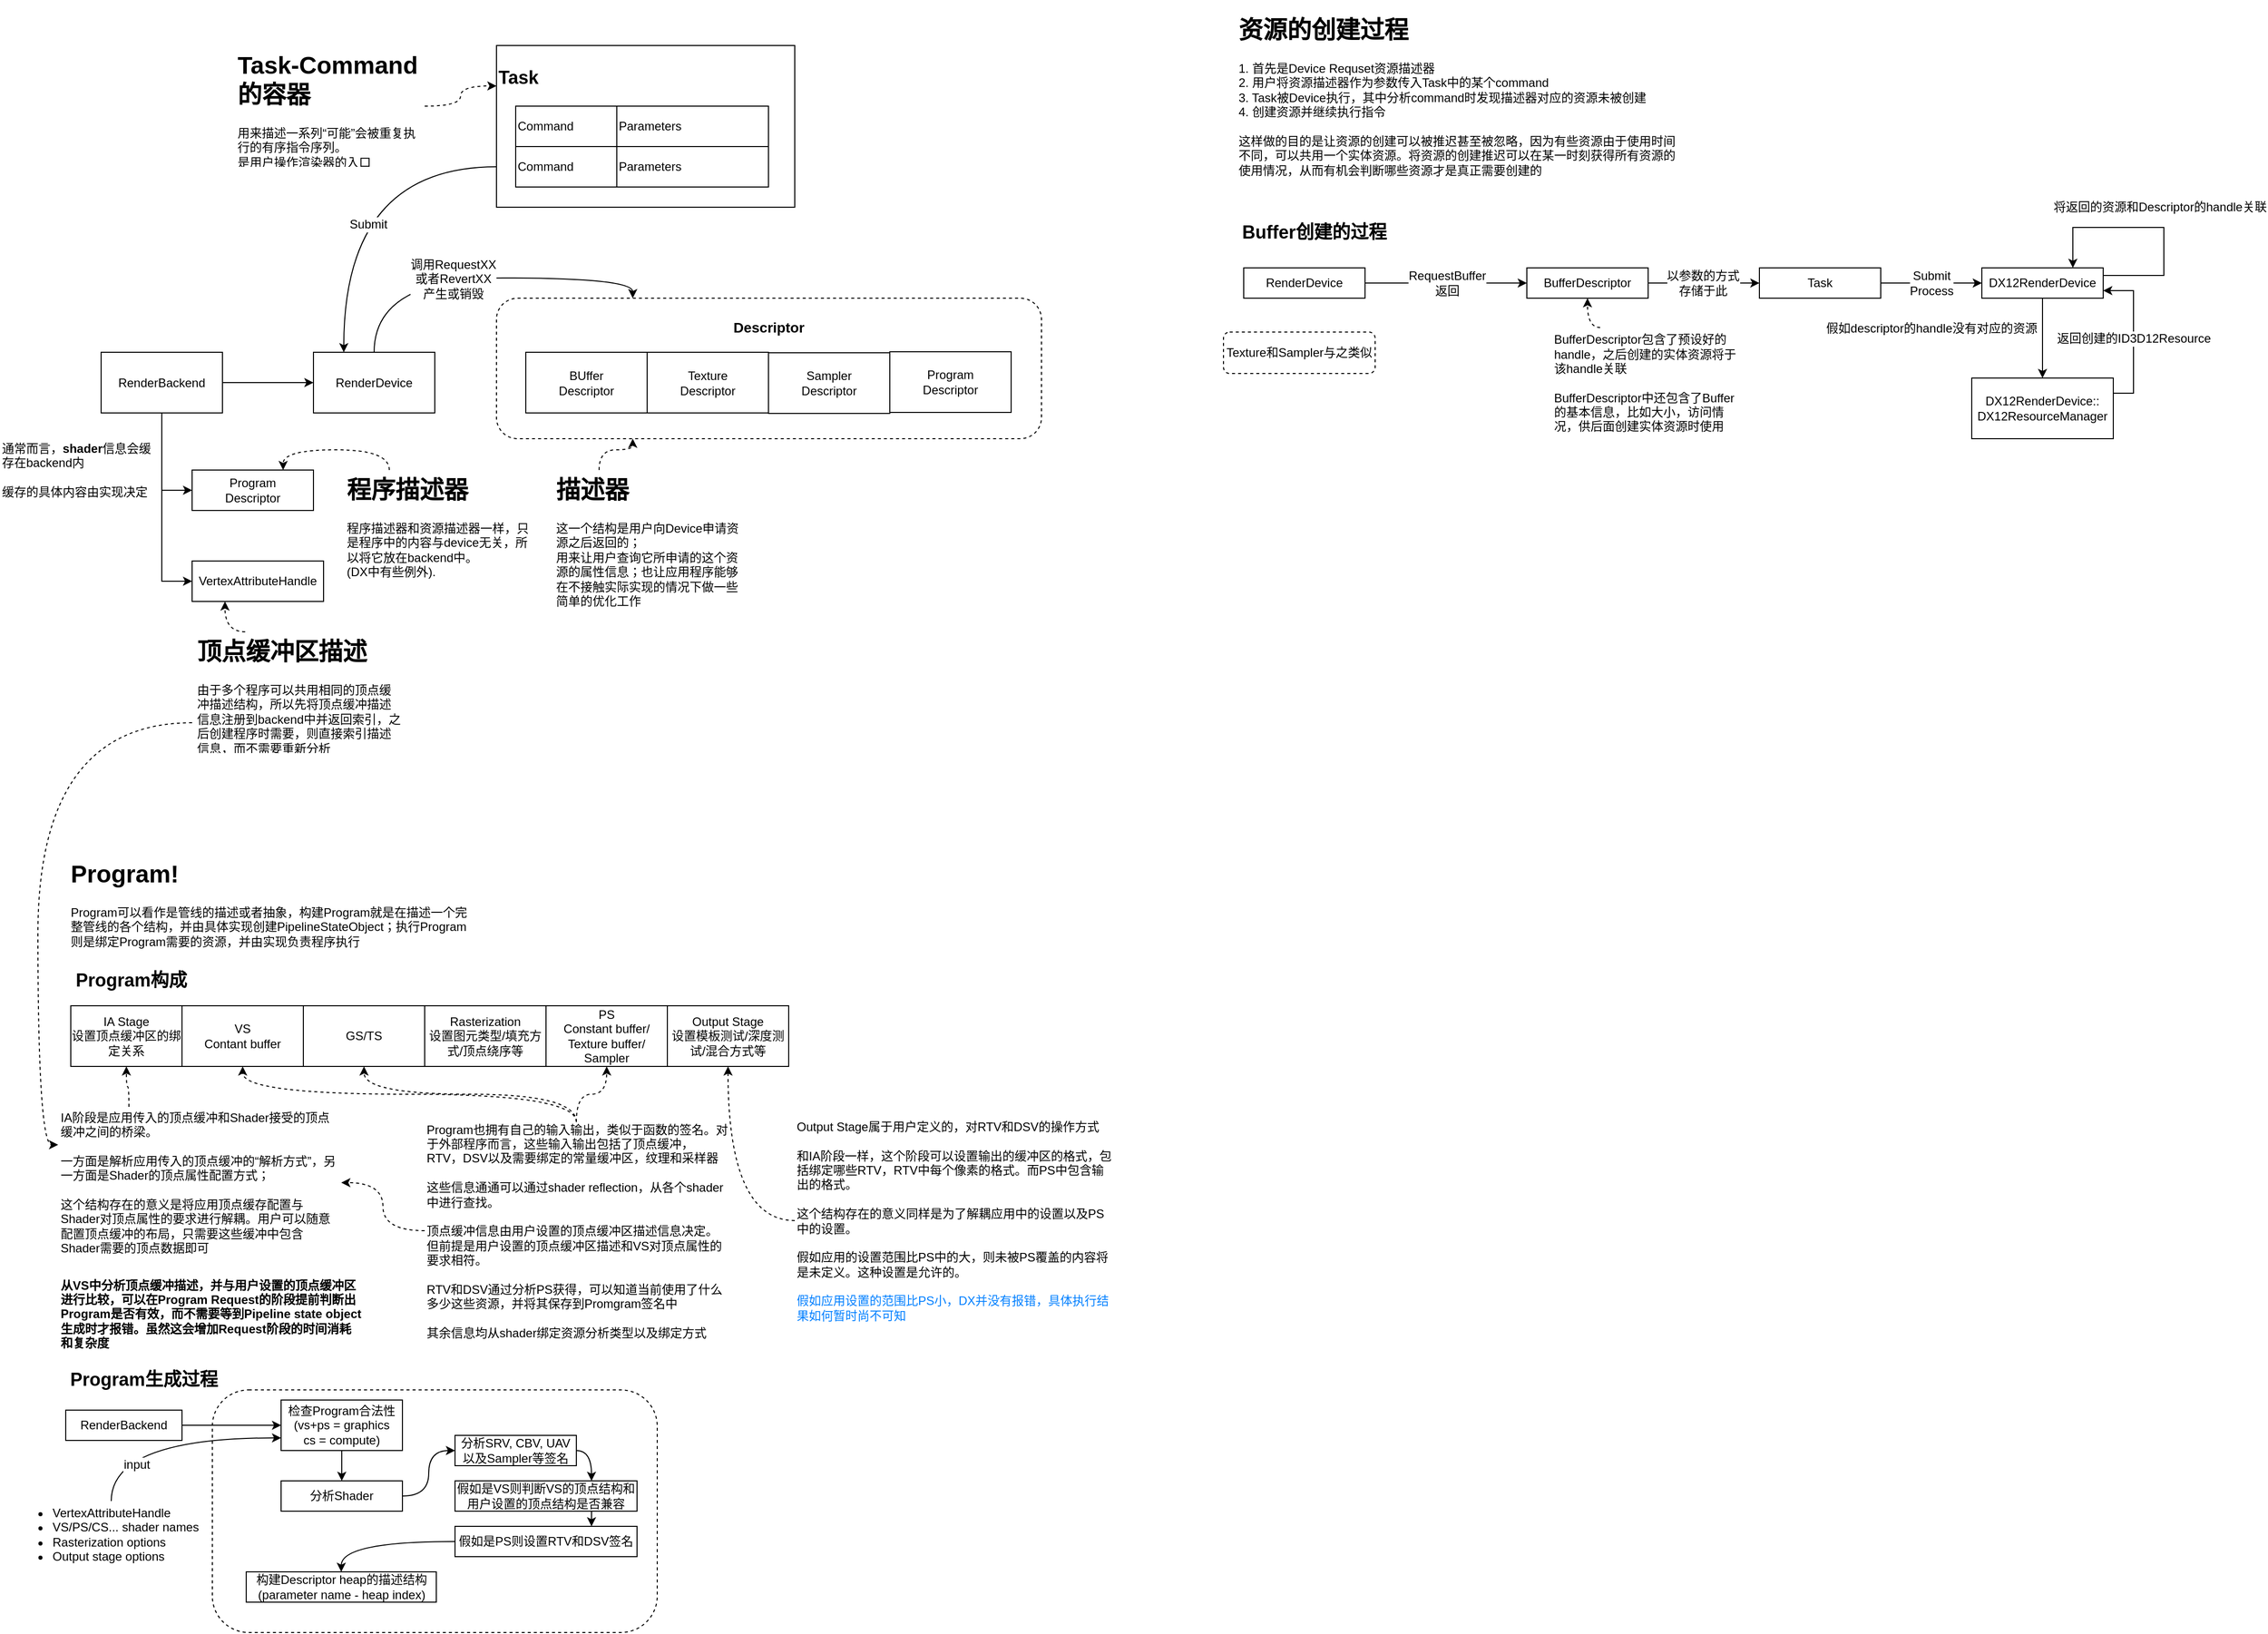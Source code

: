 <mxfile version="11.0.0" type="device"><diagram id="DJ1FyZWYf3Ig5GVW9cU9" name="Abstract"><mxGraphModel dx="1038" dy="609" grid="1" gridSize="10" guides="1" tooltips="1" connect="1" arrows="1" fold="1" page="1" pageScale="1" pageWidth="1169" pageHeight="827" math="0" shadow="0"><root><mxCell id="0"/><mxCell id="1" parent="0"/><mxCell id="HjFKGVYKbLDZBwqlkG3n-57" value="" style="rounded=1;whiteSpace=wrap;html=1;strokeColor=#000000;fillColor=#ffffff;gradientColor=none;align=center;dashed=1;" vertex="1" parent="1"><mxGeometry x="210" y="1390" width="440" height="240" as="geometry"/></mxCell><mxCell id="IwLGWa0UCnIZLqk0-gpy-9" value="&lt;h3&gt;Descriptor&lt;/h3&gt;" style="rounded=1;whiteSpace=wrap;html=1;dashed=1;verticalAlign=top;" parent="1" vertex="1"><mxGeometry x="491" y="310" width="539" height="139" as="geometry"/></mxCell><mxCell id="IwLGWa0UCnIZLqk0-gpy-3" style="edgeStyle=orthogonalEdgeStyle;rounded=0;orthogonalLoop=1;jettySize=auto;html=1;exitX=1;exitY=0.5;exitDx=0;exitDy=0;entryX=0;entryY=0.5;entryDx=0;entryDy=0;" parent="1" source="IwLGWa0UCnIZLqk0-gpy-1" target="IwLGWa0UCnIZLqk0-gpy-2" edge="1"><mxGeometry relative="1" as="geometry"/></mxCell><mxCell id="HjFKGVYKbLDZBwqlkG3n-13" style="rounded=0;orthogonalLoop=1;jettySize=auto;html=1;exitX=0.5;exitY=1;exitDx=0;exitDy=0;entryX=0;entryY=0.5;entryDx=0;entryDy=0;edgeStyle=orthogonalEdgeStyle;" edge="1" parent="1" source="IwLGWa0UCnIZLqk0-gpy-1" target="HjFKGVYKbLDZBwqlkG3n-12"><mxGeometry relative="1" as="geometry"/></mxCell><mxCell id="HjFKGVYKbLDZBwqlkG3n-15" style="edgeStyle=orthogonalEdgeStyle;rounded=0;orthogonalLoop=1;jettySize=auto;html=1;exitX=0.5;exitY=1;exitDx=0;exitDy=0;entryX=0;entryY=0.5;entryDx=0;entryDy=0;" edge="1" parent="1" source="IwLGWa0UCnIZLqk0-gpy-1" target="HjFKGVYKbLDZBwqlkG3n-14"><mxGeometry relative="1" as="geometry"/></mxCell><mxCell id="IwLGWa0UCnIZLqk0-gpy-1" value="RenderBackend" style="rounded=0;whiteSpace=wrap;html=1;" parent="1" vertex="1"><mxGeometry x="100" y="363.5" width="120" height="60" as="geometry"/></mxCell><mxCell id="IwLGWa0UCnIZLqk0-gpy-12" style="edgeStyle=orthogonalEdgeStyle;curved=1;rounded=0;orthogonalLoop=1;jettySize=auto;html=1;exitX=0.5;exitY=0;exitDx=0;exitDy=0;entryX=0.25;entryY=0;entryDx=0;entryDy=0;" parent="1" source="IwLGWa0UCnIZLqk0-gpy-2" target="IwLGWa0UCnIZLqk0-gpy-9" edge="1"><mxGeometry relative="1" as="geometry"/></mxCell><mxCell id="IwLGWa0UCnIZLqk0-gpy-13" value="调用RequestXX&lt;br&gt;或者RevertXX&lt;br&gt;产生或销毁&lt;br&gt;" style="text;html=1;resizable=0;points=[];align=center;verticalAlign=middle;labelBackgroundColor=#ffffff;" parent="IwLGWa0UCnIZLqk0-gpy-12" vertex="1" connectable="0"><mxGeometry x="-0.136" y="-1" relative="1" as="geometry"><mxPoint as="offset"/></mxGeometry></mxCell><mxCell id="IwLGWa0UCnIZLqk0-gpy-2" value="RenderDevice" style="rounded=0;whiteSpace=wrap;html=1;" parent="1" vertex="1"><mxGeometry x="310" y="363.5" width="120" height="60" as="geometry"/></mxCell><mxCell id="IwLGWa0UCnIZLqk0-gpy-22" style="edgeStyle=orthogonalEdgeStyle;curved=1;rounded=0;orthogonalLoop=1;jettySize=auto;html=1;exitX=0;exitY=0.75;exitDx=0;exitDy=0;entryX=0.25;entryY=0;entryDx=0;entryDy=0;" parent="1" source="IwLGWa0UCnIZLqk0-gpy-5" target="IwLGWa0UCnIZLqk0-gpy-2" edge="1"><mxGeometry relative="1" as="geometry"/></mxCell><mxCell id="IwLGWa0UCnIZLqk0-gpy-23" value="Submit" style="text;html=1;resizable=0;points=[];align=center;verticalAlign=middle;labelBackgroundColor=#ffffff;" parent="IwLGWa0UCnIZLqk0-gpy-22" vertex="1" connectable="0"><mxGeometry x="-0.237" y="57" relative="1" as="geometry"><mxPoint as="offset"/></mxGeometry></mxCell><mxCell id="IwLGWa0UCnIZLqk0-gpy-5" value="&lt;h2&gt;Task&lt;/h2&gt;" style="rounded=0;whiteSpace=wrap;html=1;verticalAlign=top;align=left;" parent="1" vertex="1"><mxGeometry x="491" y="60" width="295" height="160" as="geometry"/></mxCell><mxCell id="IwLGWa0UCnIZLqk0-gpy-6" value="Texture&lt;br&gt;Descriptor&lt;br&gt;" style="rounded=0;whiteSpace=wrap;html=1;" parent="1" vertex="1"><mxGeometry x="640" y="363.5" width="120" height="60" as="geometry"/></mxCell><mxCell id="IwLGWa0UCnIZLqk0-gpy-7" value="BUffer&lt;br&gt;Descriptor&lt;br&gt;" style="rounded=0;whiteSpace=wrap;html=1;" parent="1" vertex="1"><mxGeometry x="520" y="363.5" width="120" height="60" as="geometry"/></mxCell><mxCell id="IwLGWa0UCnIZLqk0-gpy-11" style="edgeStyle=orthogonalEdgeStyle;rounded=0;orthogonalLoop=1;jettySize=auto;html=1;exitX=0.25;exitY=0;exitDx=0;exitDy=0;entryX=0.25;entryY=1;entryDx=0;entryDy=0;curved=1;dashed=1;" parent="1" source="IwLGWa0UCnIZLqk0-gpy-10" target="IwLGWa0UCnIZLqk0-gpy-9" edge="1"><mxGeometry relative="1" as="geometry"/></mxCell><mxCell id="IwLGWa0UCnIZLqk0-gpy-10" value="&lt;h1&gt;描述器&lt;/h1&gt;&lt;div&gt;这一个结构是用户向Device申请资源之后返回的；&lt;br&gt;用来让用户查询它所申请的这个资源的属性信息；也让应用程序能够在不接触实际实现的情况下做一些简单的优化工作&lt;/div&gt;" style="text;html=1;strokeColor=none;fillColor=none;spacing=5;spacingTop=-20;whiteSpace=wrap;overflow=hidden;rounded=0;dashed=1;" parent="1" vertex="1"><mxGeometry x="545" y="480" width="190" height="140" as="geometry"/></mxCell><mxCell id="IwLGWa0UCnIZLqk0-gpy-16" value="" style="group" parent="1" vertex="1" connectable="0"><mxGeometry x="510" y="120" width="250" height="40" as="geometry"/></mxCell><mxCell id="IwLGWa0UCnIZLqk0-gpy-14" value="Command" style="rounded=0;whiteSpace=wrap;html=1;align=left;" parent="IwLGWa0UCnIZLqk0-gpy-16" vertex="1"><mxGeometry width="100" height="40" as="geometry"/></mxCell><mxCell id="IwLGWa0UCnIZLqk0-gpy-15" value="Parameters" style="rounded=0;whiteSpace=wrap;html=1;align=left;" parent="IwLGWa0UCnIZLqk0-gpy-16" vertex="1"><mxGeometry x="100" width="150" height="40" as="geometry"/></mxCell><mxCell id="IwLGWa0UCnIZLqk0-gpy-17" value="" style="group" parent="1" vertex="1" connectable="0"><mxGeometry x="510" y="160" width="250" height="40" as="geometry"/></mxCell><mxCell id="IwLGWa0UCnIZLqk0-gpy-18" value="Command" style="rounded=0;whiteSpace=wrap;html=1;align=left;" parent="IwLGWa0UCnIZLqk0-gpy-17" vertex="1"><mxGeometry width="100" height="40" as="geometry"/></mxCell><mxCell id="IwLGWa0UCnIZLqk0-gpy-19" value="Parameters" style="rounded=0;whiteSpace=wrap;html=1;align=left;" parent="IwLGWa0UCnIZLqk0-gpy-17" vertex="1"><mxGeometry x="100" width="150" height="40" as="geometry"/></mxCell><mxCell id="IwLGWa0UCnIZLqk0-gpy-21" style="edgeStyle=orthogonalEdgeStyle;curved=1;rounded=0;orthogonalLoop=1;jettySize=auto;html=1;exitX=1;exitY=0.5;exitDx=0;exitDy=0;entryX=0;entryY=0.25;entryDx=0;entryDy=0;dashed=1;" parent="1" source="IwLGWa0UCnIZLqk0-gpy-20" target="IwLGWa0UCnIZLqk0-gpy-5" edge="1"><mxGeometry relative="1" as="geometry"/></mxCell><mxCell id="IwLGWa0UCnIZLqk0-gpy-20" value="&lt;h1&gt;Task-Command的容器&lt;/h1&gt;&lt;div&gt;用来描述一系列“可能”会被重复执行的有序指令序列。&lt;br&gt;是用户操作渲染器的入口&lt;/div&gt;" style="text;html=1;strokeColor=none;fillColor=none;spacing=5;spacingTop=-20;whiteSpace=wrap;overflow=hidden;rounded=0;align=left;" parent="1" vertex="1"><mxGeometry x="230" y="60" width="190" height="120" as="geometry"/></mxCell><mxCell id="dRBVyUyhs0jwcK4RIsMr-1" value="Sampler&lt;br&gt;Descriptor" style="rounded=0;whiteSpace=wrap;html=1;" vertex="1" parent="1"><mxGeometry x="760" y="364" width="120" height="60" as="geometry"/></mxCell><mxCell id="dRBVyUyhs0jwcK4RIsMr-2" value="Program&lt;br&gt;Descriptor" style="rounded=0;whiteSpace=wrap;html=1;" vertex="1" parent="1"><mxGeometry x="880" y="363" width="120" height="60" as="geometry"/></mxCell><mxCell id="Z-kZQdgbz6Ttu8B6DMIi-3" value="&lt;h1&gt;资源的创建过程&lt;/h1&gt;&lt;div&gt;1. 首先是Device Requset资源描述器&lt;/div&gt;&lt;div&gt;2. 用户将资源描述器作为参数传入Task中的某个command&lt;/div&gt;&lt;div&gt;3. Task被Device执行，其中分析command时发现描述器对应的资源未被创建&lt;/div&gt;&lt;div&gt;4. 创建资源并继续执行指令&lt;/div&gt;&lt;div&gt;&lt;br&gt;&lt;/div&gt;&lt;div&gt;这样做的目的是让资源的创建可以被推迟甚至被忽略，因为有些资源由于使用时间不同，可以共用一个实体资源。将资源的创建推迟可以在某一时刻获得所有资源的使用情况，从而有机会判断哪些资源才是真正需要创建的&lt;/div&gt;" style="text;html=1;strokeColor=none;fillColor=none;spacing=5;spacingTop=-20;whiteSpace=wrap;overflow=hidden;rounded=0;" vertex="1" parent="1"><mxGeometry x="1220" y="25" width="440" height="170" as="geometry"/></mxCell><mxCell id="Z-kZQdgbz6Ttu8B6DMIi-7" value="&lt;b&gt;&lt;font style=&quot;font-size: 18px&quot;&gt;Buffer创建的过程&lt;/font&gt;&lt;/b&gt;" style="text;html=1;strokeColor=none;fillColor=none;align=center;verticalAlign=middle;whiteSpace=wrap;rounded=0;" vertex="1" parent="1"><mxGeometry x="1220" y="220" width="160" height="50" as="geometry"/></mxCell><mxCell id="Z-kZQdgbz6Ttu8B6DMIi-10" style="edgeStyle=none;rounded=0;orthogonalLoop=1;jettySize=auto;html=1;exitX=1;exitY=0.5;exitDx=0;exitDy=0;entryX=0;entryY=0.5;entryDx=0;entryDy=0;" edge="1" parent="1" source="Z-kZQdgbz6Ttu8B6DMIi-8" target="Z-kZQdgbz6Ttu8B6DMIi-9"><mxGeometry relative="1" as="geometry"/></mxCell><mxCell id="Z-kZQdgbz6Ttu8B6DMIi-11" value="RequestBuffer&lt;br&gt;返回" style="text;html=1;resizable=0;points=[];align=center;verticalAlign=middle;labelBackgroundColor=#ffffff;" vertex="1" connectable="0" parent="Z-kZQdgbz6Ttu8B6DMIi-10"><mxGeometry x="-0.232" y="1" relative="1" as="geometry"><mxPoint x="19" y="1" as="offset"/></mxGeometry></mxCell><mxCell id="Z-kZQdgbz6Ttu8B6DMIi-8" value="RenderDevice" style="rounded=0;whiteSpace=wrap;html=1;" vertex="1" parent="1"><mxGeometry x="1230" y="280" width="120" height="30" as="geometry"/></mxCell><mxCell id="Z-kZQdgbz6Ttu8B6DMIi-13" style="edgeStyle=none;rounded=0;orthogonalLoop=1;jettySize=auto;html=1;exitX=1;exitY=0.5;exitDx=0;exitDy=0;entryX=0;entryY=0.5;entryDx=0;entryDy=0;" edge="1" parent="1" source="Z-kZQdgbz6Ttu8B6DMIi-9" target="Z-kZQdgbz6Ttu8B6DMIi-12"><mxGeometry relative="1" as="geometry"/></mxCell><mxCell id="Z-kZQdgbz6Ttu8B6DMIi-14" value="以参数的方式&lt;br&gt;存储于此" style="text;html=1;resizable=0;points=[];align=center;verticalAlign=middle;labelBackgroundColor=#ffffff;" vertex="1" connectable="0" parent="Z-kZQdgbz6Ttu8B6DMIi-13"><mxGeometry x="-0.2" y="1" relative="1" as="geometry"><mxPoint x="10" y="1" as="offset"/></mxGeometry></mxCell><mxCell id="Z-kZQdgbz6Ttu8B6DMIi-9" value="BufferDescriptor" style="rounded=0;whiteSpace=wrap;html=1;" vertex="1" parent="1"><mxGeometry x="1510" y="280" width="120" height="30" as="geometry"/></mxCell><mxCell id="Z-kZQdgbz6Ttu8B6DMIi-16" style="edgeStyle=none;rounded=0;orthogonalLoop=1;jettySize=auto;html=1;exitX=1;exitY=0.5;exitDx=0;exitDy=0;entryX=0;entryY=0.5;entryDx=0;entryDy=0;" edge="1" parent="1" source="Z-kZQdgbz6Ttu8B6DMIi-12" target="Z-kZQdgbz6Ttu8B6DMIi-15"><mxGeometry relative="1" as="geometry"/></mxCell><mxCell id="Z-kZQdgbz6Ttu8B6DMIi-17" value="Submit&lt;br&gt;Process" style="text;html=1;resizable=0;points=[];align=center;verticalAlign=middle;labelBackgroundColor=#ffffff;" vertex="1" connectable="0" parent="Z-kZQdgbz6Ttu8B6DMIi-16"><mxGeometry x="-0.376" y="-1" relative="1" as="geometry"><mxPoint x="19" y="-1" as="offset"/></mxGeometry></mxCell><mxCell id="Z-kZQdgbz6Ttu8B6DMIi-12" value="Task" style="rounded=0;whiteSpace=wrap;html=1;" vertex="1" parent="1"><mxGeometry x="1740" y="280" width="120" height="30" as="geometry"/></mxCell><mxCell id="HjFKGVYKbLDZBwqlkG3n-1" style="edgeStyle=none;rounded=0;orthogonalLoop=1;jettySize=auto;html=1;exitX=0.5;exitY=1;exitDx=0;exitDy=0;entryX=0.5;entryY=0;entryDx=0;entryDy=0;" edge="1" parent="1" source="Z-kZQdgbz6Ttu8B6DMIi-15" target="Z-kZQdgbz6Ttu8B6DMIi-18"><mxGeometry relative="1" as="geometry"/></mxCell><mxCell id="HjFKGVYKbLDZBwqlkG3n-8" value="假如descriptor的handle没有对应的资源" style="text;html=1;resizable=0;points=[];align=center;verticalAlign=middle;labelBackgroundColor=#ffffff;" vertex="1" connectable="0" parent="HjFKGVYKbLDZBwqlkG3n-1"><mxGeometry x="0.306" y="-2" relative="1" as="geometry"><mxPoint x="-108" y="-22" as="offset"/></mxGeometry></mxCell><mxCell id="Z-kZQdgbz6Ttu8B6DMIi-15" value="DX12RenderDevice" style="rounded=0;whiteSpace=wrap;html=1;" vertex="1" parent="1"><mxGeometry x="1960" y="280" width="120" height="30" as="geometry"/></mxCell><mxCell id="HjFKGVYKbLDZBwqlkG3n-2" style="edgeStyle=orthogonalEdgeStyle;rounded=0;orthogonalLoop=1;jettySize=auto;html=1;exitX=1;exitY=0.25;exitDx=0;exitDy=0;entryX=1;entryY=0.75;entryDx=0;entryDy=0;" edge="1" parent="1" source="Z-kZQdgbz6Ttu8B6DMIi-18" target="Z-kZQdgbz6Ttu8B6DMIi-15"><mxGeometry relative="1" as="geometry"/></mxCell><mxCell id="HjFKGVYKbLDZBwqlkG3n-3" value="返回创建的ID3D12Resource" style="text;html=1;resizable=0;points=[];align=center;verticalAlign=middle;labelBackgroundColor=#ffffff;" vertex="1" connectable="0" parent="HjFKGVYKbLDZBwqlkG3n-2"><mxGeometry x="-0.306" y="1" relative="1" as="geometry"><mxPoint x="1" y="-22" as="offset"/></mxGeometry></mxCell><mxCell id="Z-kZQdgbz6Ttu8B6DMIi-18" value="DX12RenderDevice::&lt;br&gt;DX12ResourceManager" style="rounded=0;whiteSpace=wrap;html=1;" vertex="1" parent="1"><mxGeometry x="1950" y="389" width="140" height="60" as="geometry"/></mxCell><mxCell id="HjFKGVYKbLDZBwqlkG3n-4" style="edgeStyle=orthogonalEdgeStyle;rounded=0;orthogonalLoop=1;jettySize=auto;html=1;exitX=1;exitY=0.25;exitDx=0;exitDy=0;entryX=0.75;entryY=0;entryDx=0;entryDy=0;" edge="1" parent="1" source="Z-kZQdgbz6Ttu8B6DMIi-15" target="Z-kZQdgbz6Ttu8B6DMIi-15"><mxGeometry relative="1" as="geometry"><Array as="points"><mxPoint x="2140" y="288"/><mxPoint x="2140" y="240"/><mxPoint x="2050" y="240"/></Array></mxGeometry></mxCell><mxCell id="HjFKGVYKbLDZBwqlkG3n-5" value="将返回的资源和Descriptor的handle关联" style="text;html=1;resizable=0;points=[];align=center;verticalAlign=middle;labelBackgroundColor=#ffffff;" vertex="1" connectable="0" parent="HjFKGVYKbLDZBwqlkG3n-4"><mxGeometry x="0.084" relative="1" as="geometry"><mxPoint x="17" y="-20" as="offset"/></mxGeometry></mxCell><mxCell id="HjFKGVYKbLDZBwqlkG3n-7" style="edgeStyle=orthogonalEdgeStyle;rounded=0;orthogonalLoop=1;jettySize=auto;html=1;exitX=0.25;exitY=0;exitDx=0;exitDy=0;entryX=0.5;entryY=1;entryDx=0;entryDy=0;curved=1;dashed=1;" edge="1" parent="1" source="HjFKGVYKbLDZBwqlkG3n-6" target="Z-kZQdgbz6Ttu8B6DMIi-9"><mxGeometry relative="1" as="geometry"/></mxCell><mxCell id="HjFKGVYKbLDZBwqlkG3n-6" value="BufferDescriptor包含了预设好的handle，之后创建的实体资源将于该handle关联&lt;br&gt;&lt;br&gt;BufferDescriptor中还包含了Buffer的基本信息，比如大小，访问情况，供后面创建实体资源时使用" style="text;html=1;strokeColor=none;fillColor=none;align=left;verticalAlign=middle;whiteSpace=wrap;rounded=0;" vertex="1" parent="1"><mxGeometry x="1535" y="339" width="190" height="110" as="geometry"/></mxCell><mxCell id="HjFKGVYKbLDZBwqlkG3n-10" value="Texture和Sampler与之类似" style="text;html=1;align=center;verticalAlign=middle;whiteSpace=wrap;rounded=1;fillColor=#ffffff;gradientColor=none;strokeColor=#000000;dashed=1;" vertex="1" parent="1"><mxGeometry x="1210" y="343.5" width="150" height="41" as="geometry"/></mxCell><mxCell id="HjFKGVYKbLDZBwqlkG3n-12" value="Program&lt;br&gt;Descriptor" style="rounded=0;whiteSpace=wrap;html=1;strokeColor=#000000;fillColor=#ffffff;gradientColor=none;" vertex="1" parent="1"><mxGeometry x="190" y="480" width="120" height="40" as="geometry"/></mxCell><mxCell id="HjFKGVYKbLDZBwqlkG3n-14" value="VertexAttributeHandle" style="rounded=0;whiteSpace=wrap;html=1;strokeColor=#000000;fillColor=#ffffff;gradientColor=none;" vertex="1" parent="1"><mxGeometry x="190" y="570" width="130" height="40" as="geometry"/></mxCell><mxCell id="HjFKGVYKbLDZBwqlkG3n-18" style="edgeStyle=orthogonalEdgeStyle;curved=1;rounded=0;orthogonalLoop=1;jettySize=auto;html=1;exitX=0.25;exitY=0;exitDx=0;exitDy=0;entryX=0.75;entryY=0;entryDx=0;entryDy=0;dashed=1;" edge="1" parent="1" source="HjFKGVYKbLDZBwqlkG3n-16" target="HjFKGVYKbLDZBwqlkG3n-12"><mxGeometry relative="1" as="geometry"/></mxCell><mxCell id="HjFKGVYKbLDZBwqlkG3n-16" value="&lt;h1&gt;程序描述器&lt;/h1&gt;&lt;p&gt;程序描述器和资源描述器一样，只是程序中的内容与device无关，所以将它放在backend中。&lt;br&gt;(DX中有些例外).&lt;/p&gt;" style="text;html=1;strokeColor=none;fillColor=none;spacing=5;spacingTop=-20;whiteSpace=wrap;overflow=hidden;rounded=0;" vertex="1" parent="1"><mxGeometry x="337.5" y="480" width="190" height="120" as="geometry"/></mxCell><mxCell id="HjFKGVYKbLDZBwqlkG3n-20" style="edgeStyle=orthogonalEdgeStyle;curved=1;rounded=0;orthogonalLoop=1;jettySize=auto;html=1;exitX=0.25;exitY=0;exitDx=0;exitDy=0;entryX=0.25;entryY=1;entryDx=0;entryDy=0;dashed=1;" edge="1" parent="1" source="HjFKGVYKbLDZBwqlkG3n-19" target="HjFKGVYKbLDZBwqlkG3n-14"><mxGeometry relative="1" as="geometry"/></mxCell><mxCell id="HjFKGVYKbLDZBwqlkG3n-31" style="edgeStyle=orthogonalEdgeStyle;curved=1;rounded=0;orthogonalLoop=1;jettySize=auto;html=1;exitX=0;exitY=0.75;exitDx=0;exitDy=0;entryX=0;entryY=0.25;entryDx=0;entryDy=0;dashed=1;" edge="1" parent="1" source="HjFKGVYKbLDZBwqlkG3n-19" target="HjFKGVYKbLDZBwqlkG3n-29"><mxGeometry relative="1" as="geometry"/></mxCell><mxCell id="HjFKGVYKbLDZBwqlkG3n-19" value="&lt;h1&gt;顶点缓冲区描述&lt;/h1&gt;&lt;p&gt;由于多个程序可以共用相同的顶点缓冲描述结构，所以先将顶点缓冲描述信息注册到backend中并返回索引，之后创建程序时需要，则直接索引描述信息，而不需要重新分析&lt;/p&gt;" style="text;html=1;strokeColor=none;fillColor=none;spacing=5;spacingTop=-20;whiteSpace=wrap;overflow=hidden;rounded=0;" vertex="1" parent="1"><mxGeometry x="190" y="640" width="210" height="120" as="geometry"/></mxCell><mxCell id="HjFKGVYKbLDZBwqlkG3n-21" value="&lt;h1&gt;Program!&lt;/h1&gt;&lt;p&gt;Program可以看作是管线的描述或者抽象，构建Program就是在描述一个完整管线的各个结构，并由具体实现创建PipelineStateObject；执行Program则是绑定Program需要的资源，并由实现负责程序执行&lt;/p&gt;" style="text;html=1;strokeColor=none;fillColor=none;spacing=5;spacingTop=-20;whiteSpace=wrap;overflow=hidden;rounded=0;" vertex="1" parent="1"><mxGeometry x="65" y="860" width="405" height="100" as="geometry"/></mxCell><mxCell id="HjFKGVYKbLDZBwqlkG3n-22" value="IA Stage&lt;br&gt;设置顶点缓冲区的绑定关系" style="rounded=0;whiteSpace=wrap;html=1;strokeColor=#000000;fillColor=#ffffff;gradientColor=none;" vertex="1" parent="1"><mxGeometry x="70" y="1010" width="110" height="60" as="geometry"/></mxCell><mxCell id="HjFKGVYKbLDZBwqlkG3n-23" value="VS&lt;br&gt;Contant buffer" style="rounded=0;whiteSpace=wrap;html=1;strokeColor=#000000;fillColor=#ffffff;gradientColor=none;" vertex="1" parent="1"><mxGeometry x="180" y="1010" width="120" height="60" as="geometry"/></mxCell><mxCell id="HjFKGVYKbLDZBwqlkG3n-24" value="GS/TS" style="rounded=0;whiteSpace=wrap;html=1;strokeColor=#000000;fillColor=#ffffff;gradientColor=none;" vertex="1" parent="1"><mxGeometry x="300" y="1010" width="120" height="60" as="geometry"/></mxCell><mxCell id="HjFKGVYKbLDZBwqlkG3n-25" value="Rasterization&lt;br&gt;设置图元类型/填充方式/顶点绕序等" style="rounded=0;whiteSpace=wrap;html=1;strokeColor=#000000;fillColor=#ffffff;gradientColor=none;" vertex="1" parent="1"><mxGeometry x="420" y="1010" width="120" height="60" as="geometry"/></mxCell><mxCell id="HjFKGVYKbLDZBwqlkG3n-26" value="PS&lt;br&gt;Constant buffer/&lt;br&gt;Texture buffer/&lt;br&gt;Sampler" style="rounded=0;whiteSpace=wrap;html=1;strokeColor=#000000;fillColor=#ffffff;gradientColor=none;" vertex="1" parent="1"><mxGeometry x="540" y="1010" width="120" height="60" as="geometry"/></mxCell><mxCell id="HjFKGVYKbLDZBwqlkG3n-27" value="Output Stage&lt;br&gt;设置模板测试/深度测试/混合方式等" style="rounded=0;whiteSpace=wrap;html=1;strokeColor=#000000;fillColor=#ffffff;gradientColor=none;" vertex="1" parent="1"><mxGeometry x="660" y="1010" width="120" height="60" as="geometry"/></mxCell><mxCell id="HjFKGVYKbLDZBwqlkG3n-28" value="&lt;font style=&quot;font-size: 18px&quot;&gt;&lt;b&gt;Program构成&lt;/b&gt;&lt;/font&gt;" style="text;html=1;strokeColor=none;fillColor=none;align=center;verticalAlign=middle;whiteSpace=wrap;rounded=0;" vertex="1" parent="1"><mxGeometry x="70" y="975" width="120" height="20" as="geometry"/></mxCell><mxCell id="HjFKGVYKbLDZBwqlkG3n-30" style="edgeStyle=orthogonalEdgeStyle;curved=1;rounded=0;orthogonalLoop=1;jettySize=auto;html=1;exitX=0.25;exitY=0;exitDx=0;exitDy=0;entryX=0.5;entryY=1;entryDx=0;entryDy=0;dashed=1;" edge="1" parent="1" source="HjFKGVYKbLDZBwqlkG3n-29" target="HjFKGVYKbLDZBwqlkG3n-22"><mxGeometry relative="1" as="geometry"/></mxCell><mxCell id="HjFKGVYKbLDZBwqlkG3n-29" value="IA阶段是应用传入的顶点缓冲和Shader接受的顶点缓冲之间的桥梁。&lt;br&gt;&lt;br&gt;一方面是解析应用传入的顶点缓冲的“解析方式”，另一方面是Shader的顶点属性配置方式；&lt;br&gt;&lt;br&gt;这个结构存在的意义是将应用顶点缓存配置与Shader对顶点属性的要求进行解耦。用户可以随意配置顶点缓冲的布局，只需要这些缓冲中包含Shader需要的顶点数据即可" style="text;html=1;strokeColor=none;fillColor=none;align=left;verticalAlign=middle;whiteSpace=wrap;rounded=0;" vertex="1" parent="1"><mxGeometry x="57.5" y="1110" width="280" height="150" as="geometry"/></mxCell><mxCell id="HjFKGVYKbLDZBwqlkG3n-33" style="edgeStyle=orthogonalEdgeStyle;curved=1;rounded=0;orthogonalLoop=1;jettySize=auto;html=1;exitX=0.5;exitY=0;exitDx=0;exitDy=0;entryX=0.5;entryY=1;entryDx=0;entryDy=0;dashed=1;" edge="1" parent="1" source="HjFKGVYKbLDZBwqlkG3n-32" target="HjFKGVYKbLDZBwqlkG3n-23"><mxGeometry relative="1" as="geometry"/></mxCell><mxCell id="HjFKGVYKbLDZBwqlkG3n-34" style="edgeStyle=orthogonalEdgeStyle;curved=1;rounded=0;orthogonalLoop=1;jettySize=auto;html=1;exitX=0.5;exitY=0;exitDx=0;exitDy=0;dashed=1;" edge="1" parent="1" source="HjFKGVYKbLDZBwqlkG3n-32" target="HjFKGVYKbLDZBwqlkG3n-24"><mxGeometry relative="1" as="geometry"/></mxCell><mxCell id="HjFKGVYKbLDZBwqlkG3n-35" style="edgeStyle=orthogonalEdgeStyle;curved=1;rounded=0;orthogonalLoop=1;jettySize=auto;html=1;exitX=0.5;exitY=0;exitDx=0;exitDy=0;entryX=0.5;entryY=1;entryDx=0;entryDy=0;dashed=1;" edge="1" parent="1" source="HjFKGVYKbLDZBwqlkG3n-32" target="HjFKGVYKbLDZBwqlkG3n-26"><mxGeometry relative="1" as="geometry"/></mxCell><mxCell id="HjFKGVYKbLDZBwqlkG3n-36" style="edgeStyle=orthogonalEdgeStyle;curved=1;rounded=0;orthogonalLoop=1;jettySize=auto;html=1;exitX=0;exitY=0.5;exitDx=0;exitDy=0;dashed=1;" edge="1" parent="1" source="HjFKGVYKbLDZBwqlkG3n-32" target="HjFKGVYKbLDZBwqlkG3n-29"><mxGeometry relative="1" as="geometry"/></mxCell><mxCell id="HjFKGVYKbLDZBwqlkG3n-32" value="Program也拥有自己的输入输出，类似于函数的签名。对于外部程序而言，这些输入输出包括了顶点缓冲，RTV，DSV以及需要绑定的常量缓冲区，纹理和采样器&lt;br&gt;&lt;br&gt;这些信息通通可以通过shader reflection，从各个shader中进行查找。&lt;br&gt;&lt;br&gt;顶点缓冲信息由用户设置的顶点缓冲区描述信息决定。但前提是用户设置的顶点缓冲区描述和VS对顶点属性的要求相符。&lt;br&gt;&lt;br&gt;RTV和DSV通过分析PS获得，可以知道当前使用了什么多少这些资源，并将其保存到Promgram签名中&lt;br&gt;&lt;br&gt;其余信息均从shader绑定资源分析类型以及绑定方式" style="text;html=1;strokeColor=none;fillColor=none;align=left;verticalAlign=middle;whiteSpace=wrap;rounded=0;" vertex="1" parent="1"><mxGeometry x="420" y="1125" width="300" height="215" as="geometry"/></mxCell><mxCell id="HjFKGVYKbLDZBwqlkG3n-39" style="edgeStyle=orthogonalEdgeStyle;curved=1;rounded=0;orthogonalLoop=1;jettySize=auto;html=1;exitX=0;exitY=0.5;exitDx=0;exitDy=0;entryX=0.5;entryY=1;entryDx=0;entryDy=0;dashed=1;" edge="1" parent="1" source="HjFKGVYKbLDZBwqlkG3n-38" target="HjFKGVYKbLDZBwqlkG3n-27"><mxGeometry relative="1" as="geometry"/></mxCell><mxCell id="HjFKGVYKbLDZBwqlkG3n-38" value="Output Stage属于用户定义的，对RTV和DSV的操作方式&lt;br&gt;&lt;br&gt;和IA阶段一样，这个阶段可以设置输出的缓冲区的格式，包括绑定哪些RTV，RTV中每个像素的格式。而PS中包含输出的格式。&lt;br&gt;&lt;br&gt;这个结构存在的意义同样是为了解耦应用中的设置以及PS中的设置。&lt;br&gt;&lt;br&gt;假如应用的设置范围比PS中的大，则未被PS覆盖的内容将是未定义。这种设置是允许的。&lt;br&gt;&lt;br&gt;&lt;font color=&quot;#007fff&quot;&gt;假如应用设置的范围比PS小，DX并没有报错，具体执行结果如何暂时尚不可知&lt;/font&gt;" style="text;html=1;strokeColor=none;fillColor=none;align=left;verticalAlign=middle;whiteSpace=wrap;rounded=0;" vertex="1" parent="1"><mxGeometry x="786" y="1125" width="314" height="195" as="geometry"/></mxCell><mxCell id="HjFKGVYKbLDZBwqlkG3n-40" value="&lt;b&gt;从VS中分析顶点缓冲描述，并与用户设置的顶点缓冲区进行比较，可以在Program Request的阶段提前判断出Program是否有效，而不需要等到Pipeline state object生成时才报错。虽然这会增加Request阶段的时间消耗和复杂度&lt;/b&gt;" style="text;html=1;strokeColor=none;fillColor=none;align=left;verticalAlign=middle;whiteSpace=wrap;rounded=0;" vertex="1" parent="1"><mxGeometry x="57.5" y="1280" width="300" height="70" as="geometry"/></mxCell><mxCell id="HjFKGVYKbLDZBwqlkG3n-41" value="&lt;font style=&quot;font-size: 18px&quot;&gt;&lt;b&gt;Program生成过程&lt;/b&gt;&lt;/font&gt;" style="text;html=1;strokeColor=none;fillColor=none;align=center;verticalAlign=middle;whiteSpace=wrap;rounded=0;" vertex="1" parent="1"><mxGeometry x="65" y="1370" width="155" height="20" as="geometry"/></mxCell><mxCell id="HjFKGVYKbLDZBwqlkG3n-56" style="edgeStyle=orthogonalEdgeStyle;curved=1;rounded=0;orthogonalLoop=1;jettySize=auto;html=1;exitX=1;exitY=0.5;exitDx=0;exitDy=0;entryX=0;entryY=0.5;entryDx=0;entryDy=0;" edge="1" parent="1" source="HjFKGVYKbLDZBwqlkG3n-42" target="HjFKGVYKbLDZBwqlkG3n-44"><mxGeometry relative="1" as="geometry"/></mxCell><mxCell id="HjFKGVYKbLDZBwqlkG3n-42" value="RenderBackend" style="rounded=0;whiteSpace=wrap;html=1;strokeColor=#000000;fillColor=#ffffff;gradientColor=none;align=center;" vertex="1" parent="1"><mxGeometry x="65" y="1410" width="115" height="30" as="geometry"/></mxCell><mxCell id="HjFKGVYKbLDZBwqlkG3n-55" style="edgeStyle=orthogonalEdgeStyle;curved=1;rounded=0;orthogonalLoop=1;jettySize=auto;html=1;exitX=0.5;exitY=1;exitDx=0;exitDy=0;entryX=0.5;entryY=0;entryDx=0;entryDy=0;" edge="1" parent="1" source="HjFKGVYKbLDZBwqlkG3n-44" target="HjFKGVYKbLDZBwqlkG3n-45"><mxGeometry relative="1" as="geometry"/></mxCell><mxCell id="HjFKGVYKbLDZBwqlkG3n-44" value="检查Program合法性&lt;br&gt;(vs+ps = graphics&lt;br&gt;cs = compute)" style="rounded=0;whiteSpace=wrap;html=1;strokeColor=#000000;fillColor=#ffffff;gradientColor=none;align=center;" vertex="1" parent="1"><mxGeometry x="278" y="1400" width="120" height="50" as="geometry"/></mxCell><mxCell id="HjFKGVYKbLDZBwqlkG3n-49" style="edgeStyle=orthogonalEdgeStyle;curved=1;rounded=0;orthogonalLoop=1;jettySize=auto;html=1;exitX=1;exitY=0.5;exitDx=0;exitDy=0;entryX=0;entryY=0.5;entryDx=0;entryDy=0;" edge="1" parent="1" source="HjFKGVYKbLDZBwqlkG3n-45" target="HjFKGVYKbLDZBwqlkG3n-46"><mxGeometry relative="1" as="geometry"/></mxCell><mxCell id="HjFKGVYKbLDZBwqlkG3n-45" value="分析Shader" style="rounded=0;whiteSpace=wrap;html=1;strokeColor=#000000;fillColor=#ffffff;gradientColor=none;align=center;" vertex="1" parent="1"><mxGeometry x="278" y="1480" width="120" height="30" as="geometry"/></mxCell><mxCell id="HjFKGVYKbLDZBwqlkG3n-51" style="edgeStyle=orthogonalEdgeStyle;curved=1;rounded=0;orthogonalLoop=1;jettySize=auto;html=1;exitX=1;exitY=0.5;exitDx=0;exitDy=0;entryX=0.75;entryY=0;entryDx=0;entryDy=0;" edge="1" parent="1" source="HjFKGVYKbLDZBwqlkG3n-46" target="HjFKGVYKbLDZBwqlkG3n-47"><mxGeometry relative="1" as="geometry"/></mxCell><mxCell id="HjFKGVYKbLDZBwqlkG3n-46" value="分析SRV, CBV, UAV以及Sampler等签名" style="rounded=0;whiteSpace=wrap;html=1;strokeColor=#000000;fillColor=#ffffff;gradientColor=none;align=center;" vertex="1" parent="1"><mxGeometry x="450" y="1435" width="120" height="30" as="geometry"/></mxCell><mxCell id="HjFKGVYKbLDZBwqlkG3n-52" style="edgeStyle=orthogonalEdgeStyle;curved=1;rounded=0;orthogonalLoop=1;jettySize=auto;html=1;exitX=0.75;exitY=1;exitDx=0;exitDy=0;entryX=0.75;entryY=0;entryDx=0;entryDy=0;" edge="1" parent="1" source="HjFKGVYKbLDZBwqlkG3n-47" target="HjFKGVYKbLDZBwqlkG3n-48"><mxGeometry relative="1" as="geometry"/></mxCell><mxCell id="HjFKGVYKbLDZBwqlkG3n-47" value="假如是VS则判断VS的顶点结构和用户设置的顶点结构是否兼容" style="rounded=0;whiteSpace=wrap;html=1;strokeColor=#000000;fillColor=#ffffff;gradientColor=none;align=center;" vertex="1" parent="1"><mxGeometry x="450" y="1480" width="180" height="30" as="geometry"/></mxCell><mxCell id="HjFKGVYKbLDZBwqlkG3n-54" style="edgeStyle=orthogonalEdgeStyle;curved=1;rounded=0;orthogonalLoop=1;jettySize=auto;html=1;exitX=0;exitY=0.5;exitDx=0;exitDy=0;entryX=0.5;entryY=0;entryDx=0;entryDy=0;" edge="1" parent="1" source="HjFKGVYKbLDZBwqlkG3n-48" target="HjFKGVYKbLDZBwqlkG3n-53"><mxGeometry relative="1" as="geometry"/></mxCell><mxCell id="HjFKGVYKbLDZBwqlkG3n-48" value="假如是PS则设置RTV和DSV签名" style="rounded=0;whiteSpace=wrap;html=1;strokeColor=#000000;fillColor=#ffffff;gradientColor=none;align=center;" vertex="1" parent="1"><mxGeometry x="450" y="1525" width="180" height="30" as="geometry"/></mxCell><mxCell id="HjFKGVYKbLDZBwqlkG3n-53" value="构建Descriptor heap的描述结构&lt;br&gt;(parameter name - heap index)" style="rounded=0;whiteSpace=wrap;html=1;strokeColor=#000000;fillColor=#ffffff;gradientColor=none;align=center;" vertex="1" parent="1"><mxGeometry x="243.5" y="1570" width="188" height="30" as="geometry"/></mxCell><mxCell id="HjFKGVYKbLDZBwqlkG3n-59" style="edgeStyle=orthogonalEdgeStyle;curved=1;rounded=0;orthogonalLoop=1;jettySize=auto;html=1;exitX=0.5;exitY=0;exitDx=0;exitDy=0;entryX=0;entryY=0.75;entryDx=0;entryDy=0;" edge="1" parent="1" source="HjFKGVYKbLDZBwqlkG3n-58" target="HjFKGVYKbLDZBwqlkG3n-44"><mxGeometry relative="1" as="geometry"/></mxCell><mxCell id="HjFKGVYKbLDZBwqlkG3n-60" value="input" style="text;html=1;resizable=0;points=[];align=center;verticalAlign=middle;labelBackgroundColor=#ffffff;" vertex="1" connectable="0" parent="HjFKGVYKbLDZBwqlkG3n-59"><mxGeometry x="-0.683" y="-25" relative="1" as="geometry"><mxPoint as="offset"/></mxGeometry></mxCell><mxCell id="HjFKGVYKbLDZBwqlkG3n-58" value="&lt;ul&gt;&lt;li&gt;VertexAttributeHandle&lt;br&gt;&lt;/li&gt;&lt;li&gt;VS/PS/CS... shader names&lt;/li&gt;&lt;li&gt;Rasterization options&lt;/li&gt;&lt;li&gt;Output stage options&lt;/li&gt;&lt;/ul&gt;" style="text;html=1;strokeColor=none;fillColor=none;align=left;verticalAlign=middle;whiteSpace=wrap;rounded=0;dashed=1;" vertex="1" parent="1"><mxGeometry x="10" y="1500" width="200" height="65" as="geometry"/></mxCell><mxCell id="HjFKGVYKbLDZBwqlkG3n-61" value="通常而言，&lt;b&gt;shader&lt;/b&gt;信息会缓存在backend内&lt;br&gt;&lt;br&gt;缓存的具体内容由实现决定" style="text;html=1;strokeColor=none;fillColor=none;align=left;verticalAlign=middle;whiteSpace=wrap;rounded=0;dashed=1;" vertex="1" parent="1"><mxGeometry y="445" width="150" height="70" as="geometry"/></mxCell></root></mxGraphModel></diagram><diagram id="g1-H3KM1TAxD7YpMHSBI" name="DX12Implementation"><mxGraphModel dx="1221" dy="716" grid="1" gridSize="10" guides="1" tooltips="1" connect="1" arrows="1" fold="1" page="1" pageScale="1" pageWidth="1169" pageHeight="827" math="0" shadow="0"><root><mxCell id="JSNLw0to5p-dXaxjTv3N-0"/><mxCell id="JSNLw0to5p-dXaxjTv3N-1" parent="JSNLw0to5p-dXaxjTv3N-0"/><mxCell id="COeAvP-aKMo5Qz-yviXk-1" value="RenderBackend" style="rounded=0;whiteSpace=wrap;html=1;" parent="JSNLw0to5p-dXaxjTv3N-1" vertex="1"><mxGeometry x="180" y="110" width="120" height="60" as="geometry"/></mxCell><mxCell id="COeAvP-aKMo5Qz-yviXk-2" value="RenderDevice" style="rounded=0;whiteSpace=wrap;html=1;" parent="JSNLw0to5p-dXaxjTv3N-1" vertex="1"><mxGeometry x="628" y="110" width="120" height="60" as="geometry"/></mxCell><mxCell id="COeAvP-aKMo5Qz-yviXk-4" style="edgeStyle=orthogonalEdgeStyle;rounded=0;orthogonalLoop=1;jettySize=auto;html=1;exitX=0.5;exitY=0;exitDx=0;exitDy=0;entryX=0.5;entryY=1;entryDx=0;entryDy=0;endArrow=block;endFill=0;" parent="JSNLw0to5p-dXaxjTv3N-1" source="COeAvP-aKMo5Qz-yviXk-3" target="COeAvP-aKMo5Qz-yviXk-2" edge="1"><mxGeometry relative="1" as="geometry"/></mxCell><mxCell id="COeAvP-aKMo5Qz-yviXk-10" style="edgeStyle=orthogonalEdgeStyle;rounded=0;orthogonalLoop=1;jettySize=auto;html=1;exitX=1;exitY=0.5;exitDx=0;exitDy=0;entryX=0;entryY=0.5;entryDx=0;entryDy=0;endArrow=classic;endFill=1;" parent="JSNLw0to5p-dXaxjTv3N-1" source="COeAvP-aKMo5Qz-yviXk-3" target="COeAvP-aKMo5Qz-yviXk-8" edge="1"><mxGeometry relative="1" as="geometry"/></mxCell><mxCell id="-aA3H4I0YknUBNwFO4p9-5" style="edgeStyle=orthogonalEdgeStyle;rounded=0;orthogonalLoop=1;jettySize=auto;html=1;exitX=0.5;exitY=1;exitDx=0;exitDy=0;entryX=0;entryY=0.5;entryDx=0;entryDy=0;" edge="1" parent="JSNLw0to5p-dXaxjTv3N-1" source="COeAvP-aKMo5Qz-yviXk-3" target="-aA3H4I0YknUBNwFO4p9-2"><mxGeometry relative="1" as="geometry"/></mxCell><mxCell id="-aA3H4I0YknUBNwFO4p9-6" style="edgeStyle=orthogonalEdgeStyle;rounded=0;orthogonalLoop=1;jettySize=auto;html=1;exitX=0.5;exitY=1;exitDx=0;exitDy=0;entryX=0;entryY=0.5;entryDx=0;entryDy=0;" edge="1" parent="JSNLw0to5p-dXaxjTv3N-1" source="COeAvP-aKMo5Qz-yviXk-3" target="-aA3H4I0YknUBNwFO4p9-1"><mxGeometry relative="1" as="geometry"/></mxCell><mxCell id="-aA3H4I0YknUBNwFO4p9-7" style="edgeStyle=orthogonalEdgeStyle;rounded=0;orthogonalLoop=1;jettySize=auto;html=1;exitX=0.5;exitY=1;exitDx=0;exitDy=0;entryX=0;entryY=0.5;entryDx=0;entryDy=0;" edge="1" parent="JSNLw0to5p-dXaxjTv3N-1" source="COeAvP-aKMo5Qz-yviXk-3" target="-aA3H4I0YknUBNwFO4p9-0"><mxGeometry relative="1" as="geometry"/></mxCell><mxCell id="LwS6qaIxau7eZs4xj3dF-9" style="rounded=0;orthogonalLoop=1;jettySize=auto;html=1;exitX=0;exitY=0.75;exitDx=0;exitDy=0;entryX=1;entryY=0.75;entryDx=0;entryDy=0;" edge="1" parent="JSNLw0to5p-dXaxjTv3N-1" source="COeAvP-aKMo5Qz-yviXk-3" target="COeAvP-aKMo5Qz-yviXk-5"><mxGeometry relative="1" as="geometry"/></mxCell><mxCell id="COeAvP-aKMo5Qz-yviXk-3" value="DX12RenderDevice" style="rounded=0;whiteSpace=wrap;html=1;align=center;" parent="JSNLw0to5p-dXaxjTv3N-1" vertex="1"><mxGeometry x="628" y="250" width="120" height="60" as="geometry"/></mxCell><mxCell id="COeAvP-aKMo5Qz-yviXk-6" style="edgeStyle=orthogonalEdgeStyle;rounded=0;orthogonalLoop=1;jettySize=auto;html=1;exitX=0.5;exitY=0;exitDx=0;exitDy=0;entryX=0.5;entryY=1;entryDx=0;entryDy=0;endArrow=block;endFill=0;" parent="JSNLw0to5p-dXaxjTv3N-1" source="COeAvP-aKMo5Qz-yviXk-5" target="COeAvP-aKMo5Qz-yviXk-1" edge="1"><mxGeometry relative="1" as="geometry"/></mxCell><mxCell id="LwS6qaIxau7eZs4xj3dF-2" style="edgeStyle=orthogonalEdgeStyle;rounded=0;orthogonalLoop=1;jettySize=auto;html=1;exitX=0.5;exitY=1;exitDx=0;exitDy=0;entryX=1;entryY=0.5;entryDx=0;entryDy=0;" edge="1" parent="JSNLw0to5p-dXaxjTv3N-1" source="COeAvP-aKMo5Qz-yviXk-5" target="LwS6qaIxau7eZs4xj3dF-0"><mxGeometry relative="1" as="geometry"/></mxCell><mxCell id="LwS6qaIxau7eZs4xj3dF-3" style="edgeStyle=orthogonalEdgeStyle;rounded=0;orthogonalLoop=1;jettySize=auto;html=1;exitX=0.5;exitY=1;exitDx=0;exitDy=0;entryX=1;entryY=0.5;entryDx=0;entryDy=0;" edge="1" parent="JSNLw0to5p-dXaxjTv3N-1" source="COeAvP-aKMo5Qz-yviXk-5" target="LwS6qaIxau7eZs4xj3dF-1"><mxGeometry relative="1" as="geometry"/></mxCell><mxCell id="LwS6qaIxau7eZs4xj3dF-11" style="rounded=0;orthogonalLoop=1;jettySize=auto;html=1;exitX=1;exitY=0.25;exitDx=0;exitDy=0;entryX=0;entryY=0.25;entryDx=0;entryDy=0;" edge="1" parent="JSNLw0to5p-dXaxjTv3N-1" source="COeAvP-aKMo5Qz-yviXk-5" target="COeAvP-aKMo5Qz-yviXk-3"><mxGeometry relative="1" as="geometry"/></mxCell><mxCell id="COeAvP-aKMo5Qz-yviXk-5" value="DX12RenderBackend" style="rounded=0;whiteSpace=wrap;html=1;align=center;" parent="JSNLw0to5p-dXaxjTv3N-1" vertex="1"><mxGeometry x="180" y="250" width="120" height="60" as="geometry"/></mxCell><mxCell id="COeAvP-aKMo5Qz-yviXk-11" style="edgeStyle=orthogonalEdgeStyle;rounded=0;orthogonalLoop=1;jettySize=auto;html=1;exitX=0.5;exitY=1;exitDx=0;exitDy=0;entryX=0.5;entryY=0;entryDx=0;entryDy=0;endArrow=classic;endFill=1;" parent="JSNLw0to5p-dXaxjTv3N-1" source="COeAvP-aKMo5Qz-yviXk-8" target="COeAvP-aKMo5Qz-yviXk-9" edge="1"><mxGeometry relative="1" as="geometry"/></mxCell><mxCell id="COeAvP-aKMo5Qz-yviXk-16" value="包括Default Heap&lt;br&gt;以及Upload Heap&lt;br&gt;" style="text;html=1;resizable=0;points=[];align=center;verticalAlign=middle;labelBackgroundColor=#ffffff;" parent="COeAvP-aKMo5Qz-yviXk-11" vertex="1" connectable="0"><mxGeometry x="-0.218" relative="1" as="geometry"><mxPoint x="-0.5" y="33" as="offset"/></mxGeometry></mxCell><mxCell id="COeAvP-aKMo5Qz-yviXk-8" value="DX12&lt;br&gt;Resource&lt;br&gt;Manager" style="rounded=0;whiteSpace=wrap;html=1;align=center;" parent="JSNLw0to5p-dXaxjTv3N-1" vertex="1"><mxGeometry x="850" y="250" width="120" height="60" as="geometry"/></mxCell><mxCell id="COeAvP-aKMo5Qz-yviXk-9" value="DX12&lt;br&gt;Heap Manager&lt;br&gt;" style="rounded=0;whiteSpace=wrap;html=1;align=center;" parent="JSNLw0to5p-dXaxjTv3N-1" vertex="1"><mxGeometry x="850" y="430" width="120" height="60" as="geometry"/></mxCell><mxCell id="COeAvP-aKMo5Qz-yviXk-13" style="edgeStyle=orthogonalEdgeStyle;rounded=0;orthogonalLoop=1;jettySize=auto;html=1;exitX=0.5;exitY=0;exitDx=0;exitDy=0;entryX=0.75;entryY=0;entryDx=0;entryDy=0;endArrow=classic;endFill=1;curved=1;dashed=1;" parent="JSNLw0to5p-dXaxjTv3N-1" source="COeAvP-aKMo5Qz-yviXk-12" target="COeAvP-aKMo5Qz-yviXk-8" edge="1"><mxGeometry relative="1" as="geometry"/></mxCell><mxCell id="COeAvP-aKMo5Qz-yviXk-12" value="&lt;h1&gt;自动资源管理&lt;/h1&gt;&lt;p&gt;提供接口创建/销毁资源；&lt;br&gt;&lt;br&gt;可以通过重复利用资源，减少资源的申请开销?&lt;/p&gt;" style="text;html=1;strokeColor=none;fillColor=none;spacing=5;spacingTop=-20;whiteSpace=wrap;overflow=hidden;rounded=0;align=left;" parent="JSNLw0to5p-dXaxjTv3N-1" vertex="1"><mxGeometry x="978.5" y="220" width="190" height="120" as="geometry"/></mxCell><mxCell id="COeAvP-aKMo5Qz-yviXk-15" style="edgeStyle=orthogonalEdgeStyle;curved=1;rounded=0;orthogonalLoop=1;jettySize=auto;html=1;exitX=0.5;exitY=0;exitDx=0;exitDy=0;entryX=1;entryY=0.25;entryDx=0;entryDy=0;dashed=1;endArrow=classic;endFill=1;" parent="JSNLw0to5p-dXaxjTv3N-1" source="COeAvP-aKMo5Qz-yviXk-14" target="COeAvP-aKMo5Qz-yviXk-9" edge="1"><mxGeometry relative="1" as="geometry"/></mxCell><mxCell id="COeAvP-aKMo5Qz-yviXk-14" value="&lt;h1&gt;自动堆管理&lt;/h1&gt;&lt;div&gt;类似于内存管理，尽可能提高堆的利用率——减少内/外部碎片&lt;br&gt;专门应付placement resource&lt;/div&gt;" style="text;html=1;strokeColor=none;fillColor=none;spacing=5;spacingTop=-20;whiteSpace=wrap;overflow=hidden;rounded=0;align=left;" parent="JSNLw0to5p-dXaxjTv3N-1" vertex="1"><mxGeometry x="979" y="480" width="190" height="90" as="geometry"/></mxCell><mxCell id="-aA3H4I0YknUBNwFO4p9-0" value="DX12RenderDevice::&lt;br&gt;BufferInfo" style="rounded=0;whiteSpace=wrap;html=1;" vertex="1" parent="JSNLw0to5p-dXaxjTv3N-1"><mxGeometry x="710.5" y="520" width="120" height="60" as="geometry"/></mxCell><mxCell id="-aA3H4I0YknUBNwFO4p9-1" value="DX12RenderDevice::&lt;br&gt;TextureInfo" style="rounded=0;whiteSpace=wrap;html=1;" vertex="1" parent="JSNLw0to5p-dXaxjTv3N-1"><mxGeometry x="710.5" y="430" width="120" height="60" as="geometry"/></mxCell><mxCell id="-aA3H4I0YknUBNwFO4p9-2" value="DX12RenderDevice::&lt;br&gt;SamplerInfo" style="rounded=0;whiteSpace=wrap;html=1;" vertex="1" parent="JSNLw0to5p-dXaxjTv3N-1"><mxGeometry x="710.5" y="340" width="120" height="60" as="geometry"/></mxCell><mxCell id="-aA3H4I0YknUBNwFO4p9-9" style="edgeStyle=orthogonalEdgeStyle;rounded=0;orthogonalLoop=1;jettySize=auto;html=1;exitX=0;exitY=0.5;exitDx=0;exitDy=0;curved=1;dashed=1;" edge="1" parent="JSNLw0to5p-dXaxjTv3N-1" source="-aA3H4I0YknUBNwFO4p9-8"><mxGeometry relative="1" as="geometry"><mxPoint x="771" y="580" as="targetPoint"/></mxGeometry></mxCell><mxCell id="-aA3H4I0YknUBNwFO4p9-10" style="edgeStyle=orthogonalEdgeStyle;curved=1;rounded=0;orthogonalLoop=1;jettySize=auto;html=1;exitX=0.25;exitY=0;exitDx=0;exitDy=0;entryX=1;entryY=0.75;entryDx=0;entryDy=0;dashed=1;" edge="1" parent="JSNLw0to5p-dXaxjTv3N-1" source="-aA3H4I0YknUBNwFO4p9-8" target="-aA3H4I0YknUBNwFO4p9-1"><mxGeometry relative="1" as="geometry"/></mxCell><mxCell id="-aA3H4I0YknUBNwFO4p9-8" value="&lt;h1&gt;存储实现描述&lt;/h1&gt;&lt;p&gt;这些对象中存储了DX12资源的指针ID#DResource，以及与实现相关的信息，如资源状态。外部的Descriptor handle索引的也是这些对象&lt;/p&gt;" style="text;html=1;strokeColor=none;fillColor=none;spacing=5;spacingTop=-20;whiteSpace=wrap;overflow=hidden;rounded=0;" vertex="1" parent="JSNLw0to5p-dXaxjTv3N-1"><mxGeometry x="789.5" y="640" width="189" height="130" as="geometry"/></mxCell><mxCell id="-aA3H4I0YknUBNwFO4p9-12" style="edgeStyle=orthogonalEdgeStyle;curved=1;rounded=0;orthogonalLoop=1;jettySize=auto;html=1;exitX=0.75;exitY=0;exitDx=0;exitDy=0;entryX=0;entryY=0.75;entryDx=0;entryDy=0;dashed=1;" edge="1" parent="JSNLw0to5p-dXaxjTv3N-1" source="-aA3H4I0YknUBNwFO4p9-11" target="-aA3H4I0YknUBNwFO4p9-2"><mxGeometry relative="1" as="geometry"/></mxCell><mxCell id="-aA3H4I0YknUBNwFO4p9-11" value="这个比较特别，因为它的实现是直接存储于一个descriptor heap上，没有办法开辟独立缓冲存储，所以没有创建具体的资源而只存储了描述信息" style="text;html=1;strokeColor=none;fillColor=none;align=center;verticalAlign=middle;whiteSpace=wrap;rounded=0;" vertex="1" parent="JSNLw0to5p-dXaxjTv3N-1"><mxGeometry x="520" y="420" width="160" height="80" as="geometry"/></mxCell><mxCell id="LwS6qaIxau7eZs4xj3dF-0" value="DX12RenderBackend::&lt;br&gt;ShaderInfo" style="rounded=0;whiteSpace=wrap;html=1;" vertex="1" parent="JSNLw0to5p-dXaxjTv3N-1"><mxGeometry x="80" y="338" width="130" height="60" as="geometry"/></mxCell><mxCell id="LwS6qaIxau7eZs4xj3dF-1" value="DX12RenderBackend::&lt;br&gt;ProgramInfo" style="rounded=0;whiteSpace=wrap;html=1;" vertex="1" parent="JSNLw0to5p-dXaxjTv3N-1"><mxGeometry x="80" y="428" width="130" height="60" as="geometry"/></mxCell><mxCell id="LwS6qaIxau7eZs4xj3dF-5" style="edgeStyle=orthogonalEdgeStyle;rounded=0;orthogonalLoop=1;jettySize=auto;html=1;exitX=0;exitY=0.25;exitDx=0;exitDy=0;entryX=0;entryY=0.75;entryDx=0;entryDy=0;dashed=1;curved=1;" edge="1" parent="JSNLw0to5p-dXaxjTv3N-1" source="LwS6qaIxau7eZs4xj3dF-4" target="LwS6qaIxau7eZs4xj3dF-1"><mxGeometry relative="1" as="geometry"/></mxCell><mxCell id="LwS6qaIxau7eZs4xj3dF-6" style="edgeStyle=orthogonalEdgeStyle;curved=1;rounded=0;orthogonalLoop=1;jettySize=auto;html=1;exitX=0;exitY=0.25;exitDx=0;exitDy=0;entryX=0;entryY=0.75;entryDx=0;entryDy=0;dashed=1;" edge="1" parent="JSNLw0to5p-dXaxjTv3N-1" source="LwS6qaIxau7eZs4xj3dF-4" target="LwS6qaIxau7eZs4xj3dF-0"><mxGeometry relative="1" as="geometry"/></mxCell><mxCell id="LwS6qaIxau7eZs4xj3dF-4" value="&lt;h1&gt;与设备无关的实现描述&lt;/h1&gt;&lt;p&gt;Shader的创建与设备无关，所以将其设置在backend中；Program是本应用的一个概念，是管线的描述或者说抽象，与shader紧密关联，所以才放置在backend中&lt;/p&gt;" style="text;html=1;strokeColor=none;fillColor=none;spacing=5;spacingTop=-20;whiteSpace=wrap;overflow=hidden;rounded=0;" vertex="1" parent="JSNLw0to5p-dXaxjTv3N-1"><mxGeometry x="20" y="570" width="260" height="120" as="geometry"/></mxCell><mxCell id="LwS6qaIxau7eZs4xj3dF-8" style="edgeStyle=orthogonalEdgeStyle;curved=1;rounded=0;orthogonalLoop=1;jettySize=auto;html=1;exitX=0;exitY=0.5;exitDx=0;exitDy=0;entryX=1;entryY=0.75;entryDx=0;entryDy=0;dashed=1;" edge="1" parent="JSNLw0to5p-dXaxjTv3N-1" source="LwS6qaIxau7eZs4xj3dF-7" target="LwS6qaIxau7eZs4xj3dF-1"><mxGeometry relative="1" as="geometry"/></mxCell><mxCell id="LwS6qaIxau7eZs4xj3dF-10" style="edgeStyle=orthogonalEdgeStyle;rounded=0;orthogonalLoop=1;jettySize=auto;html=1;exitX=0.5;exitY=0;exitDx=0;exitDy=0;curved=1;dashed=1;" edge="1" parent="JSNLw0to5p-dXaxjTv3N-1" source="LwS6qaIxau7eZs4xj3dF-7"><mxGeometry relative="1" as="geometry"><mxPoint x="440" y="320" as="targetPoint"/></mxGeometry></mxCell><mxCell id="LwS6qaIxau7eZs4xj3dF-7" value="然而DX中的Pipeline State Object依赖device创建，所以backend和device才会互相关联，这个设计感觉很不好" style="text;html=1;strokeColor=none;fillColor=none;align=center;verticalAlign=middle;whiteSpace=wrap;rounded=0;" vertex="1" parent="JSNLw0to5p-dXaxjTv3N-1"><mxGeometry x="270" y="488" width="160" height="60" as="geometry"/></mxCell><mxCell id="uz754fK-ie7Jc80nVTfq-0" value="&lt;h1&gt;DX12实现的依赖分析&lt;/h1&gt;&lt;p&gt;目前DX12中各个类实现的依赖关系为：&lt;/p&gt;" style="text;html=1;strokeColor=none;fillColor=none;spacing=5;spacingTop=-20;whiteSpace=wrap;overflow=hidden;rounded=0;dashed=1;align=left;" vertex="1" parent="JSNLw0to5p-dXaxjTv3N-1"><mxGeometry x="20" y="860" width="260" height="80" as="geometry"/></mxCell><mxCell id="uz754fK-ie7Jc80nVTfq-12" style="edgeStyle=orthogonalEdgeStyle;curved=1;rounded=0;orthogonalLoop=1;jettySize=auto;html=1;exitX=1;exitY=0.5;exitDx=0;exitDy=0;entryX=0;entryY=0.5;entryDx=0;entryDy=0;" edge="1" parent="JSNLw0to5p-dXaxjTv3N-1" source="uz754fK-ie7Jc80nVTfq-1" target="uz754fK-ie7Jc80nVTfq-6"><mxGeometry relative="1" as="geometry"/></mxCell><mxCell id="uz754fK-ie7Jc80nVTfq-13" value="创建" style="text;html=1;resizable=0;points=[];align=center;verticalAlign=middle;labelBackgroundColor=#ffffff;" vertex="1" connectable="0" parent="uz754fK-ie7Jc80nVTfq-12"><mxGeometry x="0.325" relative="1" as="geometry"><mxPoint as="offset"/></mxGeometry></mxCell><mxCell id="uz754fK-ie7Jc80nVTfq-27" style="edgeStyle=orthogonalEdgeStyle;curved=1;rounded=0;orthogonalLoop=1;jettySize=auto;html=1;exitX=0.5;exitY=0;exitDx=0;exitDy=0;entryX=0.5;entryY=1;entryDx=0;entryDy=0;" edge="1" parent="JSNLw0to5p-dXaxjTv3N-1" source="uz754fK-ie7Jc80nVTfq-1" target="uz754fK-ie7Jc80nVTfq-26"><mxGeometry relative="1" as="geometry"/></mxCell><mxCell id="uz754fK-ie7Jc80nVTfq-1" value="DX12RenderBackend" style="rounded=0;whiteSpace=wrap;html=1;align=center;" vertex="1" parent="JSNLw0to5p-dXaxjTv3N-1"><mxGeometry x="90" y="960" width="220" height="60" as="geometry"/></mxCell><mxCell id="uz754fK-ie7Jc80nVTfq-4" value="ShaderInfo&lt;br&gt;1. BytecodeBlob&lt;br&gt;2. Signature&lt;br&gt;3. IO_encode" style="rounded=0;whiteSpace=wrap;html=1;strokeColor=#000000;fillColor=#ffffff;gradientColor=none;align=left;" vertex="1" parent="JSNLw0to5p-dXaxjTv3N-1"><mxGeometry x="90" y="1020" width="110" height="60" as="geometry"/></mxCell><mxCell id="uz754fK-ie7Jc80nVTfq-5" value="ProgramInfo&lt;br&gt;1. DXInputLayout*&lt;br&gt;2. descriptor heap layout" style="rounded=0;whiteSpace=wrap;html=1;strokeColor=#000000;fillColor=#ffffff;gradientColor=none;align=left;" vertex="1" parent="JSNLw0to5p-dXaxjTv3N-1"><mxGeometry x="200" y="1020" width="110" height="60" as="geometry"/></mxCell><mxCell id="uz754fK-ie7Jc80nVTfq-14" style="edgeStyle=orthogonalEdgeStyle;curved=1;rounded=0;orthogonalLoop=1;jettySize=auto;html=1;exitX=0;exitY=0.75;exitDx=0;exitDy=0;entryX=0.75;entryY=1;entryDx=0;entryDy=0;" edge="1" parent="JSNLw0to5p-dXaxjTv3N-1" source="uz754fK-ie7Jc80nVTfq-6" target="uz754fK-ie7Jc80nVTfq-4"><mxGeometry relative="1" as="geometry"/></mxCell><mxCell id="uz754fK-ie7Jc80nVTfq-16" style="edgeStyle=orthogonalEdgeStyle;curved=1;rounded=0;orthogonalLoop=1;jettySize=auto;html=1;exitX=0;exitY=0.75;exitDx=0;exitDy=0;entryX=0.5;entryY=1;entryDx=0;entryDy=0;" edge="1" parent="JSNLw0to5p-dXaxjTv3N-1" source="uz754fK-ie7Jc80nVTfq-6" target="uz754fK-ie7Jc80nVTfq-5"><mxGeometry relative="1" as="geometry"/></mxCell><mxCell id="uz754fK-ie7Jc80nVTfq-21" style="edgeStyle=orthogonalEdgeStyle;curved=1;rounded=0;orthogonalLoop=1;jettySize=auto;html=1;exitX=1;exitY=0.5;exitDx=0;exitDy=0;entryX=0;entryY=0.5;entryDx=0;entryDy=0;" edge="1" parent="JSNLw0to5p-dXaxjTv3N-1" source="uz754fK-ie7Jc80nVTfq-6" target="uz754fK-ie7Jc80nVTfq-18"><mxGeometry relative="1" as="geometry"/></mxCell><mxCell id="uz754fK-ie7Jc80nVTfq-22" style="edgeStyle=orthogonalEdgeStyle;curved=1;rounded=0;orthogonalLoop=1;jettySize=auto;html=1;exitX=1;exitY=0.5;exitDx=0;exitDy=0;entryX=0;entryY=0.5;entryDx=0;entryDy=0;" edge="1" parent="JSNLw0to5p-dXaxjTv3N-1" source="uz754fK-ie7Jc80nVTfq-6" target="uz754fK-ie7Jc80nVTfq-19"><mxGeometry relative="1" as="geometry"/></mxCell><mxCell id="uz754fK-ie7Jc80nVTfq-23" style="edgeStyle=orthogonalEdgeStyle;curved=1;rounded=0;orthogonalLoop=1;jettySize=auto;html=1;exitX=1;exitY=0.5;exitDx=0;exitDy=0;entryX=0;entryY=0.5;entryDx=0;entryDy=0;" edge="1" parent="JSNLw0to5p-dXaxjTv3N-1" source="uz754fK-ie7Jc80nVTfq-6" target="uz754fK-ie7Jc80nVTfq-20"><mxGeometry relative="1" as="geometry"/></mxCell><mxCell id="uz754fK-ie7Jc80nVTfq-28" style="edgeStyle=orthogonalEdgeStyle;curved=1;rounded=0;orthogonalLoop=1;jettySize=auto;html=1;exitX=0.5;exitY=0;exitDx=0;exitDy=0;entryX=0.5;entryY=1;entryDx=0;entryDy=0;" edge="1" parent="JSNLw0to5p-dXaxjTv3N-1" source="uz754fK-ie7Jc80nVTfq-6" target="uz754fK-ie7Jc80nVTfq-26"><mxGeometry relative="1" as="geometry"/></mxCell><mxCell id="uz754fK-ie7Jc80nVTfq-6" value="DX12RenderDevice" style="rounded=0;whiteSpace=wrap;html=1;align=center;" vertex="1" parent="JSNLw0to5p-dXaxjTv3N-1"><mxGeometry x="520" y="960" width="390" height="60" as="geometry"/></mxCell><mxCell id="uz754fK-ie7Jc80nVTfq-7" value="BufferInfo&lt;br&gt;1. Resource*&lt;br&gt;2. Resource State" style="rounded=0;whiteSpace=wrap;html=1;strokeColor=#000000;fillColor=#ffffff;gradientColor=none;align=left;" vertex="1" parent="JSNLw0to5p-dXaxjTv3N-1"><mxGeometry x="520" y="1020" width="90" height="70" as="geometry"/></mxCell><mxCell id="uz754fK-ie7Jc80nVTfq-8" value="TextureInfo&lt;br&gt;1. Resource*&lt;br&gt;2. Resource State&lt;br&gt;3. width height" style="rounded=0;whiteSpace=wrap;html=1;strokeColor=#000000;fillColor=#ffffff;gradientColor=none;align=left;" vertex="1" parent="JSNLw0to5p-dXaxjTv3N-1"><mxGeometry x="610" y="1020" width="90" height="70" as="geometry"/></mxCell><mxCell id="uz754fK-ie7Jc80nVTfq-9" value="SamplerInfo&lt;br&gt;1. SamplerDesc" style="rounded=0;whiteSpace=wrap;html=1;strokeColor=#000000;fillColor=#ffffff;gradientColor=none;align=left;" vertex="1" parent="JSNLw0to5p-dXaxjTv3N-1"><mxGeometry x="699.5" y="1020" width="90" height="70" as="geometry"/></mxCell><mxCell id="uz754fK-ie7Jc80nVTfq-10" value="PSOAnd&lt;br&gt;RootSignature&lt;br&gt;1. Resource*" style="rounded=0;whiteSpace=wrap;html=1;strokeColor=#000000;fillColor=#ffffff;gradientColor=none;align=left;" vertex="1" parent="JSNLw0to5p-dXaxjTv3N-1"><mxGeometry x="790" y="1020" width="120" height="70" as="geometry"/></mxCell><mxCell id="uz754fK-ie7Jc80nVTfq-17" value="查询" style="text;html=1;strokeColor=none;fillColor=none;align=center;verticalAlign=middle;whiteSpace=wrap;rounded=0;" vertex="1" parent="JSNLw0to5p-dXaxjTv3N-1"><mxGeometry x="370" y="1045" width="40" height="20" as="geometry"/></mxCell><mxCell id="uz754fK-ie7Jc80nVTfq-18" value="BufferDescriptor" style="rounded=0;whiteSpace=wrap;html=1;strokeColor=#000000;fillColor=#ffffff;gradientColor=none;align=left;" vertex="1" parent="JSNLw0to5p-dXaxjTv3N-1"><mxGeometry x="1000" y="880" width="120" height="60" as="geometry"/></mxCell><mxCell id="uz754fK-ie7Jc80nVTfq-19" value="TextureDescriptor" style="rounded=0;whiteSpace=wrap;html=1;strokeColor=#000000;fillColor=#ffffff;gradientColor=none;align=left;" vertex="1" parent="JSNLw0to5p-dXaxjTv3N-1"><mxGeometry x="1000" y="960" width="120" height="60" as="geometry"/></mxCell><mxCell id="uz754fK-ie7Jc80nVTfq-20" value="SamplerDescriptor" style="rounded=0;whiteSpace=wrap;html=1;strokeColor=#000000;fillColor=#ffffff;gradientColor=none;align=left;" vertex="1" parent="JSNLw0to5p-dXaxjTv3N-1"><mxGeometry x="1000" y="1045" width="120" height="60" as="geometry"/></mxCell><mxCell id="uz754fK-ie7Jc80nVTfq-25" value="输入参数" style="text;html=1;strokeColor=none;fillColor=none;align=center;verticalAlign=middle;whiteSpace=wrap;rounded=0;" vertex="1" parent="JSNLw0to5p-dXaxjTv3N-1"><mxGeometry x="924.5" y="1082.5" width="61" height="25" as="geometry"/></mxCell><mxCell id="uz754fK-ie7Jc80nVTfq-26" value="Program Descriptor" style="rounded=0;whiteSpace=wrap;html=1;strokeColor=#000000;fillColor=#ffffff;gradientColor=none;align=left;" vertex="1" parent="JSNLw0to5p-dXaxjTv3N-1"><mxGeometry x="430" y="840" width="130" height="40" as="geometry"/></mxCell><mxCell id="uz754fK-ie7Jc80nVTfq-29" value="输入参数" style="text;html=1;strokeColor=none;fillColor=none;align=center;verticalAlign=middle;whiteSpace=wrap;rounded=0;" vertex="1" parent="JSNLw0to5p-dXaxjTv3N-1"><mxGeometry x="465" y="910" width="55" height="20" as="geometry"/></mxCell><mxCell id="uz754fK-ie7Jc80nVTfq-32" style="edgeStyle=orthogonalEdgeStyle;curved=1;rounded=0;orthogonalLoop=1;jettySize=auto;html=1;exitX=0;exitY=0.5;exitDx=0;exitDy=0;entryX=0;entryY=0.5;entryDx=0;entryDy=0;" edge="1" parent="JSNLw0to5p-dXaxjTv3N-1" source="uz754fK-ie7Jc80nVTfq-30" target="uz754fK-ie7Jc80nVTfq-1"><mxGeometry relative="1" as="geometry"/></mxCell><mxCell id="uz754fK-ie7Jc80nVTfq-33" value="输入参数" style="text;html=1;resizable=0;points=[];align=center;verticalAlign=middle;labelBackgroundColor=#ffffff;" vertex="1" connectable="0" parent="uz754fK-ie7Jc80nVTfq-32"><mxGeometry x="-0.339" relative="1" as="geometry"><mxPoint as="offset"/></mxGeometry></mxCell><mxCell id="uz754fK-ie7Jc80nVTfq-30" value="VertexAttributeDescs" style="rounded=0;whiteSpace=wrap;html=1;strokeColor=#000000;fillColor=#ffffff;gradientColor=none;align=left;" vertex="1" parent="JSNLw0to5p-dXaxjTv3N-1"><mxGeometry x="50" y="1150" width="120" height="40" as="geometry"/></mxCell><mxCell id="uz754fK-ie7Jc80nVTfq-36" style="edgeStyle=orthogonalEdgeStyle;curved=1;rounded=0;orthogonalLoop=1;jettySize=auto;html=1;exitX=0;exitY=0.5;exitDx=0;exitDy=0;entryX=0;entryY=0.75;entryDx=0;entryDy=0;" edge="1" parent="JSNLw0to5p-dXaxjTv3N-1" source="uz754fK-ie7Jc80nVTfq-34" target="uz754fK-ie7Jc80nVTfq-1"><mxGeometry relative="1" as="geometry"/></mxCell><mxCell id="uz754fK-ie7Jc80nVTfq-34" value="Rasterization Options" style="rounded=0;whiteSpace=wrap;html=1;strokeColor=#000000;fillColor=#ffffff;gradientColor=none;align=left;" vertex="1" parent="JSNLw0to5p-dXaxjTv3N-1"><mxGeometry x="50" y="1200" width="120" height="40" as="geometry"/></mxCell><mxCell id="uz754fK-ie7Jc80nVTfq-37" style="edgeStyle=orthogonalEdgeStyle;curved=1;rounded=0;orthogonalLoop=1;jettySize=auto;html=1;exitX=0;exitY=0.5;exitDx=0;exitDy=0;entryX=0;entryY=0.25;entryDx=0;entryDy=0;" edge="1" parent="JSNLw0to5p-dXaxjTv3N-1" source="uz754fK-ie7Jc80nVTfq-35" target="uz754fK-ie7Jc80nVTfq-1"><mxGeometry relative="1" as="geometry"/></mxCell><mxCell id="uz754fK-ie7Jc80nVTfq-35" value="OutputStage Options" style="rounded=0;whiteSpace=wrap;html=1;strokeColor=#000000;fillColor=#ffffff;gradientColor=none;align=left;" vertex="1" parent="JSNLw0to5p-dXaxjTv3N-1"><mxGeometry x="50" y="1250" width="120" height="40" as="geometry"/></mxCell></root></mxGraphModel></diagram></mxfile>